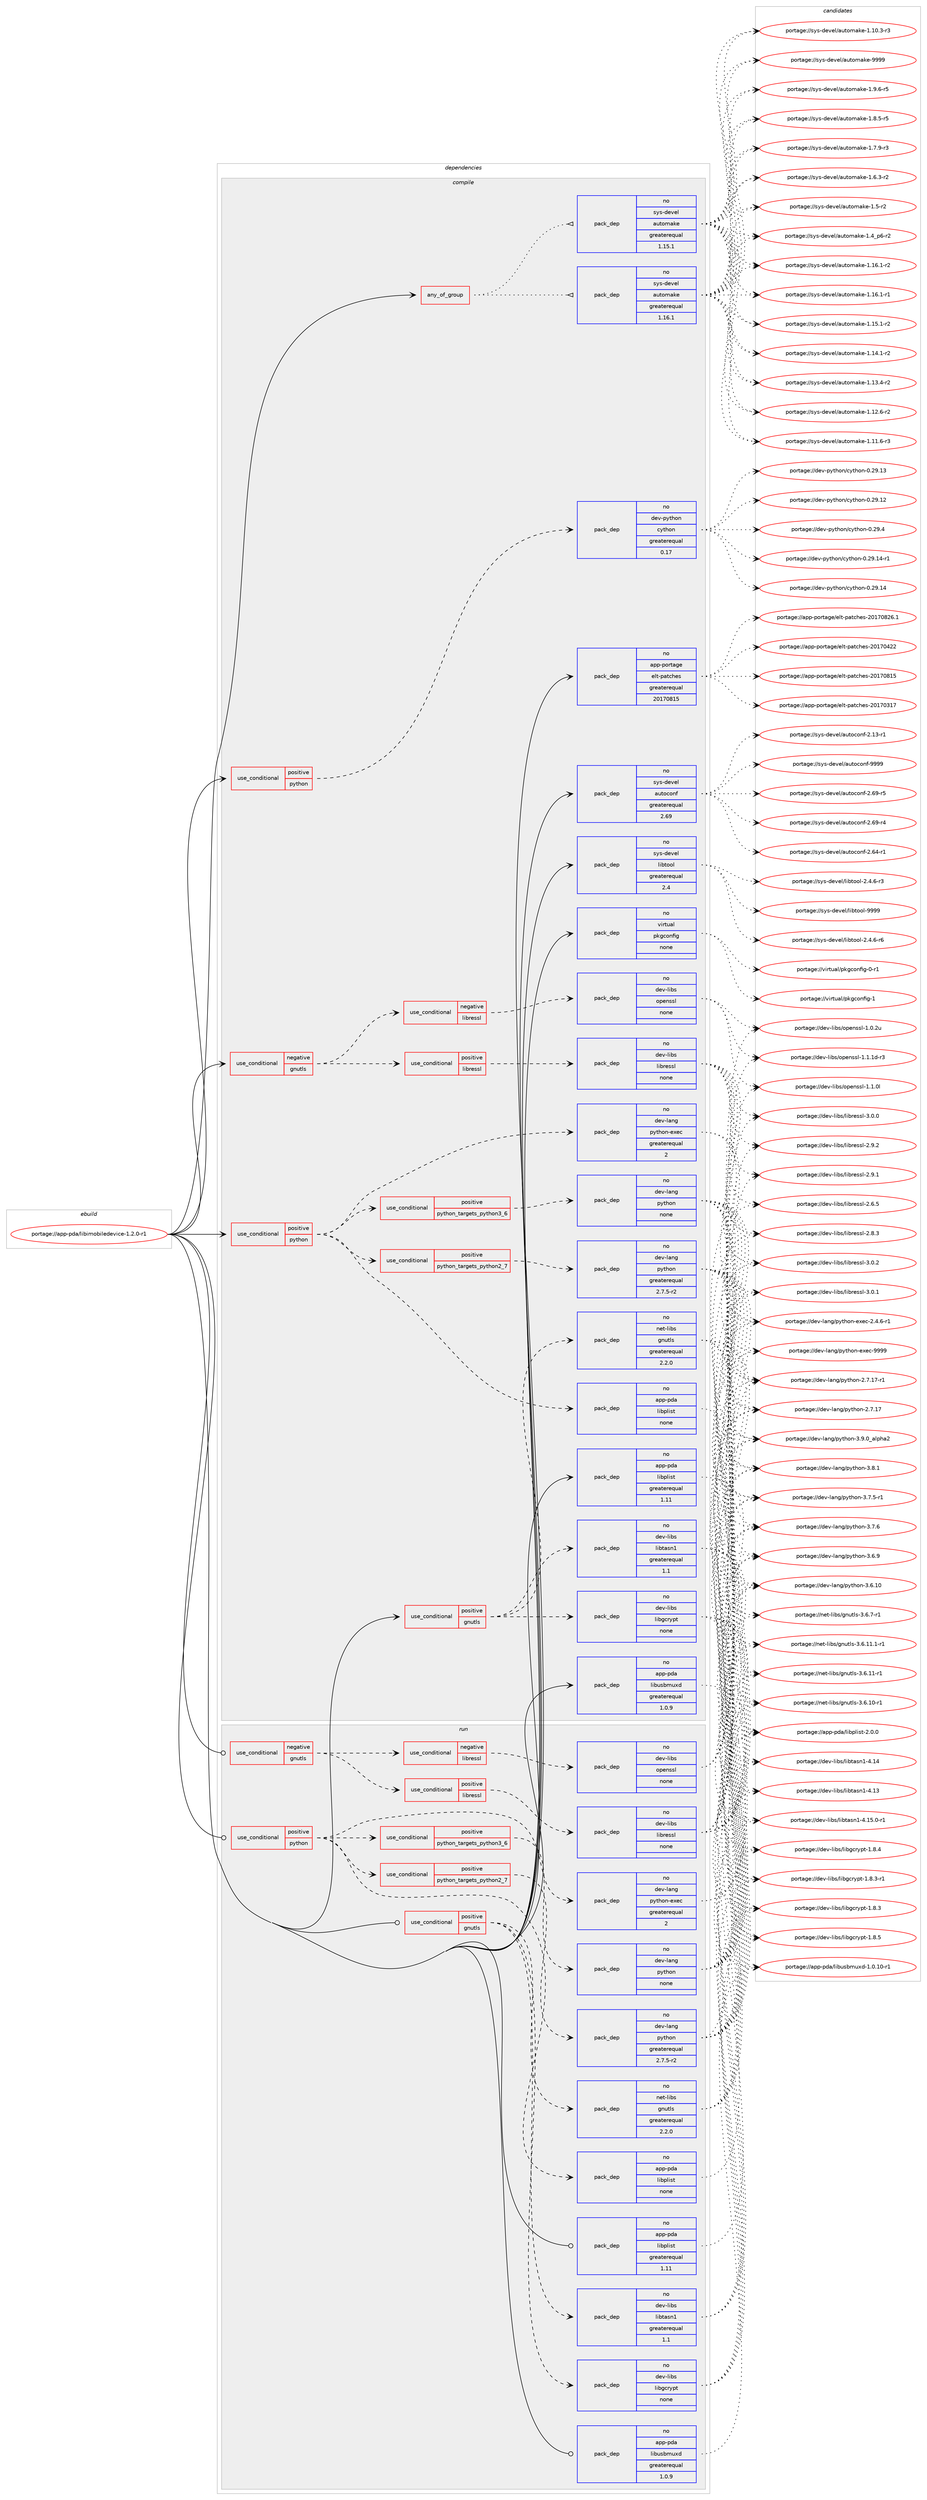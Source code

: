digraph prolog {

# *************
# Graph options
# *************

newrank=true;
concentrate=true;
compound=true;
graph [rankdir=LR,fontname=Helvetica,fontsize=10,ranksep=1.5];#, ranksep=2.5, nodesep=0.2];
edge  [arrowhead=vee];
node  [fontname=Helvetica,fontsize=10];

# **********
# The ebuild
# **********

subgraph cluster_leftcol {
color=gray;
label=<<i>ebuild</i>>;
id [label="portage://app-pda/libimobiledevice-1.2.0-r1", color=red, width=4, href="../app-pda/libimobiledevice-1.2.0-r1.svg"];
}

# ****************
# The dependencies
# ****************

subgraph cluster_midcol {
color=gray;
label=<<i>dependencies</i>>;
subgraph cluster_compile {
fillcolor="#eeeeee";
style=filled;
label=<<i>compile</i>>;
subgraph any7779 {
dependency602791 [label=<<TABLE BORDER="0" CELLBORDER="1" CELLSPACING="0" CELLPADDING="4"><TR><TD CELLPADDING="10">any_of_group</TD></TR></TABLE>>, shape=none, color=red];subgraph pack453291 {
dependency602792 [label=<<TABLE BORDER="0" CELLBORDER="1" CELLSPACING="0" CELLPADDING="4" WIDTH="220"><TR><TD ROWSPAN="6" CELLPADDING="30">pack_dep</TD></TR><TR><TD WIDTH="110">no</TD></TR><TR><TD>sys-devel</TD></TR><TR><TD>automake</TD></TR><TR><TD>greaterequal</TD></TR><TR><TD>1.16.1</TD></TR></TABLE>>, shape=none, color=blue];
}
dependency602791:e -> dependency602792:w [weight=20,style="dotted",arrowhead="oinv"];
subgraph pack453292 {
dependency602793 [label=<<TABLE BORDER="0" CELLBORDER="1" CELLSPACING="0" CELLPADDING="4" WIDTH="220"><TR><TD ROWSPAN="6" CELLPADDING="30">pack_dep</TD></TR><TR><TD WIDTH="110">no</TD></TR><TR><TD>sys-devel</TD></TR><TR><TD>automake</TD></TR><TR><TD>greaterequal</TD></TR><TR><TD>1.15.1</TD></TR></TABLE>>, shape=none, color=blue];
}
dependency602791:e -> dependency602793:w [weight=20,style="dotted",arrowhead="oinv"];
}
id:e -> dependency602791:w [weight=20,style="solid",arrowhead="vee"];
subgraph cond141445 {
dependency602794 [label=<<TABLE BORDER="0" CELLBORDER="1" CELLSPACING="0" CELLPADDING="4"><TR><TD ROWSPAN="3" CELLPADDING="10">use_conditional</TD></TR><TR><TD>negative</TD></TR><TR><TD>gnutls</TD></TR></TABLE>>, shape=none, color=red];
subgraph cond141446 {
dependency602795 [label=<<TABLE BORDER="0" CELLBORDER="1" CELLSPACING="0" CELLPADDING="4"><TR><TD ROWSPAN="3" CELLPADDING="10">use_conditional</TD></TR><TR><TD>negative</TD></TR><TR><TD>libressl</TD></TR></TABLE>>, shape=none, color=red];
subgraph pack453293 {
dependency602796 [label=<<TABLE BORDER="0" CELLBORDER="1" CELLSPACING="0" CELLPADDING="4" WIDTH="220"><TR><TD ROWSPAN="6" CELLPADDING="30">pack_dep</TD></TR><TR><TD WIDTH="110">no</TD></TR><TR><TD>dev-libs</TD></TR><TR><TD>openssl</TD></TR><TR><TD>none</TD></TR><TR><TD></TD></TR></TABLE>>, shape=none, color=blue];
}
dependency602795:e -> dependency602796:w [weight=20,style="dashed",arrowhead="vee"];
}
dependency602794:e -> dependency602795:w [weight=20,style="dashed",arrowhead="vee"];
subgraph cond141447 {
dependency602797 [label=<<TABLE BORDER="0" CELLBORDER="1" CELLSPACING="0" CELLPADDING="4"><TR><TD ROWSPAN="3" CELLPADDING="10">use_conditional</TD></TR><TR><TD>positive</TD></TR><TR><TD>libressl</TD></TR></TABLE>>, shape=none, color=red];
subgraph pack453294 {
dependency602798 [label=<<TABLE BORDER="0" CELLBORDER="1" CELLSPACING="0" CELLPADDING="4" WIDTH="220"><TR><TD ROWSPAN="6" CELLPADDING="30">pack_dep</TD></TR><TR><TD WIDTH="110">no</TD></TR><TR><TD>dev-libs</TD></TR><TR><TD>libressl</TD></TR><TR><TD>none</TD></TR><TR><TD></TD></TR></TABLE>>, shape=none, color=blue];
}
dependency602797:e -> dependency602798:w [weight=20,style="dashed",arrowhead="vee"];
}
dependency602794:e -> dependency602797:w [weight=20,style="dashed",arrowhead="vee"];
}
id:e -> dependency602794:w [weight=20,style="solid",arrowhead="vee"];
subgraph cond141448 {
dependency602799 [label=<<TABLE BORDER="0" CELLBORDER="1" CELLSPACING="0" CELLPADDING="4"><TR><TD ROWSPAN="3" CELLPADDING="10">use_conditional</TD></TR><TR><TD>positive</TD></TR><TR><TD>gnutls</TD></TR></TABLE>>, shape=none, color=red];
subgraph pack453295 {
dependency602800 [label=<<TABLE BORDER="0" CELLBORDER="1" CELLSPACING="0" CELLPADDING="4" WIDTH="220"><TR><TD ROWSPAN="6" CELLPADDING="30">pack_dep</TD></TR><TR><TD WIDTH="110">no</TD></TR><TR><TD>dev-libs</TD></TR><TR><TD>libgcrypt</TD></TR><TR><TD>none</TD></TR><TR><TD></TD></TR></TABLE>>, shape=none, color=blue];
}
dependency602799:e -> dependency602800:w [weight=20,style="dashed",arrowhead="vee"];
subgraph pack453296 {
dependency602801 [label=<<TABLE BORDER="0" CELLBORDER="1" CELLSPACING="0" CELLPADDING="4" WIDTH="220"><TR><TD ROWSPAN="6" CELLPADDING="30">pack_dep</TD></TR><TR><TD WIDTH="110">no</TD></TR><TR><TD>dev-libs</TD></TR><TR><TD>libtasn1</TD></TR><TR><TD>greaterequal</TD></TR><TR><TD>1.1</TD></TR></TABLE>>, shape=none, color=blue];
}
dependency602799:e -> dependency602801:w [weight=20,style="dashed",arrowhead="vee"];
subgraph pack453297 {
dependency602802 [label=<<TABLE BORDER="0" CELLBORDER="1" CELLSPACING="0" CELLPADDING="4" WIDTH="220"><TR><TD ROWSPAN="6" CELLPADDING="30">pack_dep</TD></TR><TR><TD WIDTH="110">no</TD></TR><TR><TD>net-libs</TD></TR><TR><TD>gnutls</TD></TR><TR><TD>greaterequal</TD></TR><TR><TD>2.2.0</TD></TR></TABLE>>, shape=none, color=blue];
}
dependency602799:e -> dependency602802:w [weight=20,style="dashed",arrowhead="vee"];
}
id:e -> dependency602799:w [weight=20,style="solid",arrowhead="vee"];
subgraph cond141449 {
dependency602803 [label=<<TABLE BORDER="0" CELLBORDER="1" CELLSPACING="0" CELLPADDING="4"><TR><TD ROWSPAN="3" CELLPADDING="10">use_conditional</TD></TR><TR><TD>positive</TD></TR><TR><TD>python</TD></TR></TABLE>>, shape=none, color=red];
subgraph cond141450 {
dependency602804 [label=<<TABLE BORDER="0" CELLBORDER="1" CELLSPACING="0" CELLPADDING="4"><TR><TD ROWSPAN="3" CELLPADDING="10">use_conditional</TD></TR><TR><TD>positive</TD></TR><TR><TD>python_targets_python2_7</TD></TR></TABLE>>, shape=none, color=red];
subgraph pack453298 {
dependency602805 [label=<<TABLE BORDER="0" CELLBORDER="1" CELLSPACING="0" CELLPADDING="4" WIDTH="220"><TR><TD ROWSPAN="6" CELLPADDING="30">pack_dep</TD></TR><TR><TD WIDTH="110">no</TD></TR><TR><TD>dev-lang</TD></TR><TR><TD>python</TD></TR><TR><TD>greaterequal</TD></TR><TR><TD>2.7.5-r2</TD></TR></TABLE>>, shape=none, color=blue];
}
dependency602804:e -> dependency602805:w [weight=20,style="dashed",arrowhead="vee"];
}
dependency602803:e -> dependency602804:w [weight=20,style="dashed",arrowhead="vee"];
subgraph cond141451 {
dependency602806 [label=<<TABLE BORDER="0" CELLBORDER="1" CELLSPACING="0" CELLPADDING="4"><TR><TD ROWSPAN="3" CELLPADDING="10">use_conditional</TD></TR><TR><TD>positive</TD></TR><TR><TD>python_targets_python3_6</TD></TR></TABLE>>, shape=none, color=red];
subgraph pack453299 {
dependency602807 [label=<<TABLE BORDER="0" CELLBORDER="1" CELLSPACING="0" CELLPADDING="4" WIDTH="220"><TR><TD ROWSPAN="6" CELLPADDING="30">pack_dep</TD></TR><TR><TD WIDTH="110">no</TD></TR><TR><TD>dev-lang</TD></TR><TR><TD>python</TD></TR><TR><TD>none</TD></TR><TR><TD></TD></TR></TABLE>>, shape=none, color=blue];
}
dependency602806:e -> dependency602807:w [weight=20,style="dashed",arrowhead="vee"];
}
dependency602803:e -> dependency602806:w [weight=20,style="dashed",arrowhead="vee"];
subgraph pack453300 {
dependency602808 [label=<<TABLE BORDER="0" CELLBORDER="1" CELLSPACING="0" CELLPADDING="4" WIDTH="220"><TR><TD ROWSPAN="6" CELLPADDING="30">pack_dep</TD></TR><TR><TD WIDTH="110">no</TD></TR><TR><TD>dev-lang</TD></TR><TR><TD>python-exec</TD></TR><TR><TD>greaterequal</TD></TR><TR><TD>2</TD></TR></TABLE>>, shape=none, color=blue];
}
dependency602803:e -> dependency602808:w [weight=20,style="dashed",arrowhead="vee"];
subgraph pack453301 {
dependency602809 [label=<<TABLE BORDER="0" CELLBORDER="1" CELLSPACING="0" CELLPADDING="4" WIDTH="220"><TR><TD ROWSPAN="6" CELLPADDING="30">pack_dep</TD></TR><TR><TD WIDTH="110">no</TD></TR><TR><TD>app-pda</TD></TR><TR><TD>libplist</TD></TR><TR><TD>none</TD></TR><TR><TD></TD></TR></TABLE>>, shape=none, color=blue];
}
dependency602803:e -> dependency602809:w [weight=20,style="dashed",arrowhead="vee"];
}
id:e -> dependency602803:w [weight=20,style="solid",arrowhead="vee"];
subgraph cond141452 {
dependency602810 [label=<<TABLE BORDER="0" CELLBORDER="1" CELLSPACING="0" CELLPADDING="4"><TR><TD ROWSPAN="3" CELLPADDING="10">use_conditional</TD></TR><TR><TD>positive</TD></TR><TR><TD>python</TD></TR></TABLE>>, shape=none, color=red];
subgraph pack453302 {
dependency602811 [label=<<TABLE BORDER="0" CELLBORDER="1" CELLSPACING="0" CELLPADDING="4" WIDTH="220"><TR><TD ROWSPAN="6" CELLPADDING="30">pack_dep</TD></TR><TR><TD WIDTH="110">no</TD></TR><TR><TD>dev-python</TD></TR><TR><TD>cython</TD></TR><TR><TD>greaterequal</TD></TR><TR><TD>0.17</TD></TR></TABLE>>, shape=none, color=blue];
}
dependency602810:e -> dependency602811:w [weight=20,style="dashed",arrowhead="vee"];
}
id:e -> dependency602810:w [weight=20,style="solid",arrowhead="vee"];
subgraph pack453303 {
dependency602812 [label=<<TABLE BORDER="0" CELLBORDER="1" CELLSPACING="0" CELLPADDING="4" WIDTH="220"><TR><TD ROWSPAN="6" CELLPADDING="30">pack_dep</TD></TR><TR><TD WIDTH="110">no</TD></TR><TR><TD>app-pda</TD></TR><TR><TD>libplist</TD></TR><TR><TD>greaterequal</TD></TR><TR><TD>1.11</TD></TR></TABLE>>, shape=none, color=blue];
}
id:e -> dependency602812:w [weight=20,style="solid",arrowhead="vee"];
subgraph pack453304 {
dependency602813 [label=<<TABLE BORDER="0" CELLBORDER="1" CELLSPACING="0" CELLPADDING="4" WIDTH="220"><TR><TD ROWSPAN="6" CELLPADDING="30">pack_dep</TD></TR><TR><TD WIDTH="110">no</TD></TR><TR><TD>app-pda</TD></TR><TR><TD>libusbmuxd</TD></TR><TR><TD>greaterequal</TD></TR><TR><TD>1.0.9</TD></TR></TABLE>>, shape=none, color=blue];
}
id:e -> dependency602813:w [weight=20,style="solid",arrowhead="vee"];
subgraph pack453305 {
dependency602814 [label=<<TABLE BORDER="0" CELLBORDER="1" CELLSPACING="0" CELLPADDING="4" WIDTH="220"><TR><TD ROWSPAN="6" CELLPADDING="30">pack_dep</TD></TR><TR><TD WIDTH="110">no</TD></TR><TR><TD>app-portage</TD></TR><TR><TD>elt-patches</TD></TR><TR><TD>greaterequal</TD></TR><TR><TD>20170815</TD></TR></TABLE>>, shape=none, color=blue];
}
id:e -> dependency602814:w [weight=20,style="solid",arrowhead="vee"];
subgraph pack453306 {
dependency602815 [label=<<TABLE BORDER="0" CELLBORDER="1" CELLSPACING="0" CELLPADDING="4" WIDTH="220"><TR><TD ROWSPAN="6" CELLPADDING="30">pack_dep</TD></TR><TR><TD WIDTH="110">no</TD></TR><TR><TD>sys-devel</TD></TR><TR><TD>autoconf</TD></TR><TR><TD>greaterequal</TD></TR><TR><TD>2.69</TD></TR></TABLE>>, shape=none, color=blue];
}
id:e -> dependency602815:w [weight=20,style="solid",arrowhead="vee"];
subgraph pack453307 {
dependency602816 [label=<<TABLE BORDER="0" CELLBORDER="1" CELLSPACING="0" CELLPADDING="4" WIDTH="220"><TR><TD ROWSPAN="6" CELLPADDING="30">pack_dep</TD></TR><TR><TD WIDTH="110">no</TD></TR><TR><TD>sys-devel</TD></TR><TR><TD>libtool</TD></TR><TR><TD>greaterequal</TD></TR><TR><TD>2.4</TD></TR></TABLE>>, shape=none, color=blue];
}
id:e -> dependency602816:w [weight=20,style="solid",arrowhead="vee"];
subgraph pack453308 {
dependency602817 [label=<<TABLE BORDER="0" CELLBORDER="1" CELLSPACING="0" CELLPADDING="4" WIDTH="220"><TR><TD ROWSPAN="6" CELLPADDING="30">pack_dep</TD></TR><TR><TD WIDTH="110">no</TD></TR><TR><TD>virtual</TD></TR><TR><TD>pkgconfig</TD></TR><TR><TD>none</TD></TR><TR><TD></TD></TR></TABLE>>, shape=none, color=blue];
}
id:e -> dependency602817:w [weight=20,style="solid",arrowhead="vee"];
}
subgraph cluster_compileandrun {
fillcolor="#eeeeee";
style=filled;
label=<<i>compile and run</i>>;
}
subgraph cluster_run {
fillcolor="#eeeeee";
style=filled;
label=<<i>run</i>>;
subgraph cond141453 {
dependency602818 [label=<<TABLE BORDER="0" CELLBORDER="1" CELLSPACING="0" CELLPADDING="4"><TR><TD ROWSPAN="3" CELLPADDING="10">use_conditional</TD></TR><TR><TD>negative</TD></TR><TR><TD>gnutls</TD></TR></TABLE>>, shape=none, color=red];
subgraph cond141454 {
dependency602819 [label=<<TABLE BORDER="0" CELLBORDER="1" CELLSPACING="0" CELLPADDING="4"><TR><TD ROWSPAN="3" CELLPADDING="10">use_conditional</TD></TR><TR><TD>negative</TD></TR><TR><TD>libressl</TD></TR></TABLE>>, shape=none, color=red];
subgraph pack453309 {
dependency602820 [label=<<TABLE BORDER="0" CELLBORDER="1" CELLSPACING="0" CELLPADDING="4" WIDTH="220"><TR><TD ROWSPAN="6" CELLPADDING="30">pack_dep</TD></TR><TR><TD WIDTH="110">no</TD></TR><TR><TD>dev-libs</TD></TR><TR><TD>openssl</TD></TR><TR><TD>none</TD></TR><TR><TD></TD></TR></TABLE>>, shape=none, color=blue];
}
dependency602819:e -> dependency602820:w [weight=20,style="dashed",arrowhead="vee"];
}
dependency602818:e -> dependency602819:w [weight=20,style="dashed",arrowhead="vee"];
subgraph cond141455 {
dependency602821 [label=<<TABLE BORDER="0" CELLBORDER="1" CELLSPACING="0" CELLPADDING="4"><TR><TD ROWSPAN="3" CELLPADDING="10">use_conditional</TD></TR><TR><TD>positive</TD></TR><TR><TD>libressl</TD></TR></TABLE>>, shape=none, color=red];
subgraph pack453310 {
dependency602822 [label=<<TABLE BORDER="0" CELLBORDER="1" CELLSPACING="0" CELLPADDING="4" WIDTH="220"><TR><TD ROWSPAN="6" CELLPADDING="30">pack_dep</TD></TR><TR><TD WIDTH="110">no</TD></TR><TR><TD>dev-libs</TD></TR><TR><TD>libressl</TD></TR><TR><TD>none</TD></TR><TR><TD></TD></TR></TABLE>>, shape=none, color=blue];
}
dependency602821:e -> dependency602822:w [weight=20,style="dashed",arrowhead="vee"];
}
dependency602818:e -> dependency602821:w [weight=20,style="dashed",arrowhead="vee"];
}
id:e -> dependency602818:w [weight=20,style="solid",arrowhead="odot"];
subgraph cond141456 {
dependency602823 [label=<<TABLE BORDER="0" CELLBORDER="1" CELLSPACING="0" CELLPADDING="4"><TR><TD ROWSPAN="3" CELLPADDING="10">use_conditional</TD></TR><TR><TD>positive</TD></TR><TR><TD>gnutls</TD></TR></TABLE>>, shape=none, color=red];
subgraph pack453311 {
dependency602824 [label=<<TABLE BORDER="0" CELLBORDER="1" CELLSPACING="0" CELLPADDING="4" WIDTH="220"><TR><TD ROWSPAN="6" CELLPADDING="30">pack_dep</TD></TR><TR><TD WIDTH="110">no</TD></TR><TR><TD>dev-libs</TD></TR><TR><TD>libgcrypt</TD></TR><TR><TD>none</TD></TR><TR><TD></TD></TR></TABLE>>, shape=none, color=blue];
}
dependency602823:e -> dependency602824:w [weight=20,style="dashed",arrowhead="vee"];
subgraph pack453312 {
dependency602825 [label=<<TABLE BORDER="0" CELLBORDER="1" CELLSPACING="0" CELLPADDING="4" WIDTH="220"><TR><TD ROWSPAN="6" CELLPADDING="30">pack_dep</TD></TR><TR><TD WIDTH="110">no</TD></TR><TR><TD>dev-libs</TD></TR><TR><TD>libtasn1</TD></TR><TR><TD>greaterequal</TD></TR><TR><TD>1.1</TD></TR></TABLE>>, shape=none, color=blue];
}
dependency602823:e -> dependency602825:w [weight=20,style="dashed",arrowhead="vee"];
subgraph pack453313 {
dependency602826 [label=<<TABLE BORDER="0" CELLBORDER="1" CELLSPACING="0" CELLPADDING="4" WIDTH="220"><TR><TD ROWSPAN="6" CELLPADDING="30">pack_dep</TD></TR><TR><TD WIDTH="110">no</TD></TR><TR><TD>net-libs</TD></TR><TR><TD>gnutls</TD></TR><TR><TD>greaterequal</TD></TR><TR><TD>2.2.0</TD></TR></TABLE>>, shape=none, color=blue];
}
dependency602823:e -> dependency602826:w [weight=20,style="dashed",arrowhead="vee"];
}
id:e -> dependency602823:w [weight=20,style="solid",arrowhead="odot"];
subgraph cond141457 {
dependency602827 [label=<<TABLE BORDER="0" CELLBORDER="1" CELLSPACING="0" CELLPADDING="4"><TR><TD ROWSPAN="3" CELLPADDING="10">use_conditional</TD></TR><TR><TD>positive</TD></TR><TR><TD>python</TD></TR></TABLE>>, shape=none, color=red];
subgraph cond141458 {
dependency602828 [label=<<TABLE BORDER="0" CELLBORDER="1" CELLSPACING="0" CELLPADDING="4"><TR><TD ROWSPAN="3" CELLPADDING="10">use_conditional</TD></TR><TR><TD>positive</TD></TR><TR><TD>python_targets_python2_7</TD></TR></TABLE>>, shape=none, color=red];
subgraph pack453314 {
dependency602829 [label=<<TABLE BORDER="0" CELLBORDER="1" CELLSPACING="0" CELLPADDING="4" WIDTH="220"><TR><TD ROWSPAN="6" CELLPADDING="30">pack_dep</TD></TR><TR><TD WIDTH="110">no</TD></TR><TR><TD>dev-lang</TD></TR><TR><TD>python</TD></TR><TR><TD>greaterequal</TD></TR><TR><TD>2.7.5-r2</TD></TR></TABLE>>, shape=none, color=blue];
}
dependency602828:e -> dependency602829:w [weight=20,style="dashed",arrowhead="vee"];
}
dependency602827:e -> dependency602828:w [weight=20,style="dashed",arrowhead="vee"];
subgraph cond141459 {
dependency602830 [label=<<TABLE BORDER="0" CELLBORDER="1" CELLSPACING="0" CELLPADDING="4"><TR><TD ROWSPAN="3" CELLPADDING="10">use_conditional</TD></TR><TR><TD>positive</TD></TR><TR><TD>python_targets_python3_6</TD></TR></TABLE>>, shape=none, color=red];
subgraph pack453315 {
dependency602831 [label=<<TABLE BORDER="0" CELLBORDER="1" CELLSPACING="0" CELLPADDING="4" WIDTH="220"><TR><TD ROWSPAN="6" CELLPADDING="30">pack_dep</TD></TR><TR><TD WIDTH="110">no</TD></TR><TR><TD>dev-lang</TD></TR><TR><TD>python</TD></TR><TR><TD>none</TD></TR><TR><TD></TD></TR></TABLE>>, shape=none, color=blue];
}
dependency602830:e -> dependency602831:w [weight=20,style="dashed",arrowhead="vee"];
}
dependency602827:e -> dependency602830:w [weight=20,style="dashed",arrowhead="vee"];
subgraph pack453316 {
dependency602832 [label=<<TABLE BORDER="0" CELLBORDER="1" CELLSPACING="0" CELLPADDING="4" WIDTH="220"><TR><TD ROWSPAN="6" CELLPADDING="30">pack_dep</TD></TR><TR><TD WIDTH="110">no</TD></TR><TR><TD>dev-lang</TD></TR><TR><TD>python-exec</TD></TR><TR><TD>greaterequal</TD></TR><TR><TD>2</TD></TR></TABLE>>, shape=none, color=blue];
}
dependency602827:e -> dependency602832:w [weight=20,style="dashed",arrowhead="vee"];
subgraph pack453317 {
dependency602833 [label=<<TABLE BORDER="0" CELLBORDER="1" CELLSPACING="0" CELLPADDING="4" WIDTH="220"><TR><TD ROWSPAN="6" CELLPADDING="30">pack_dep</TD></TR><TR><TD WIDTH="110">no</TD></TR><TR><TD>app-pda</TD></TR><TR><TD>libplist</TD></TR><TR><TD>none</TD></TR><TR><TD></TD></TR></TABLE>>, shape=none, color=blue];
}
dependency602827:e -> dependency602833:w [weight=20,style="dashed",arrowhead="vee"];
}
id:e -> dependency602827:w [weight=20,style="solid",arrowhead="odot"];
subgraph pack453318 {
dependency602834 [label=<<TABLE BORDER="0" CELLBORDER="1" CELLSPACING="0" CELLPADDING="4" WIDTH="220"><TR><TD ROWSPAN="6" CELLPADDING="30">pack_dep</TD></TR><TR><TD WIDTH="110">no</TD></TR><TR><TD>app-pda</TD></TR><TR><TD>libplist</TD></TR><TR><TD>greaterequal</TD></TR><TR><TD>1.11</TD></TR></TABLE>>, shape=none, color=blue];
}
id:e -> dependency602834:w [weight=20,style="solid",arrowhead="odot"];
subgraph pack453319 {
dependency602835 [label=<<TABLE BORDER="0" CELLBORDER="1" CELLSPACING="0" CELLPADDING="4" WIDTH="220"><TR><TD ROWSPAN="6" CELLPADDING="30">pack_dep</TD></TR><TR><TD WIDTH="110">no</TD></TR><TR><TD>app-pda</TD></TR><TR><TD>libusbmuxd</TD></TR><TR><TD>greaterequal</TD></TR><TR><TD>1.0.9</TD></TR></TABLE>>, shape=none, color=blue];
}
id:e -> dependency602835:w [weight=20,style="solid",arrowhead="odot"];
}
}

# **************
# The candidates
# **************

subgraph cluster_choices {
rank=same;
color=gray;
label=<<i>candidates</i>>;

subgraph choice453291 {
color=black;
nodesep=1;
choice115121115451001011181011084797117116111109971071014557575757 [label="portage://sys-devel/automake-9999", color=red, width=4,href="../sys-devel/automake-9999.svg"];
choice115121115451001011181011084797117116111109971071014549465746544511453 [label="portage://sys-devel/automake-1.9.6-r5", color=red, width=4,href="../sys-devel/automake-1.9.6-r5.svg"];
choice115121115451001011181011084797117116111109971071014549465646534511453 [label="portage://sys-devel/automake-1.8.5-r5", color=red, width=4,href="../sys-devel/automake-1.8.5-r5.svg"];
choice115121115451001011181011084797117116111109971071014549465546574511451 [label="portage://sys-devel/automake-1.7.9-r3", color=red, width=4,href="../sys-devel/automake-1.7.9-r3.svg"];
choice115121115451001011181011084797117116111109971071014549465446514511450 [label="portage://sys-devel/automake-1.6.3-r2", color=red, width=4,href="../sys-devel/automake-1.6.3-r2.svg"];
choice11512111545100101118101108479711711611110997107101454946534511450 [label="portage://sys-devel/automake-1.5-r2", color=red, width=4,href="../sys-devel/automake-1.5-r2.svg"];
choice115121115451001011181011084797117116111109971071014549465295112544511450 [label="portage://sys-devel/automake-1.4_p6-r2", color=red, width=4,href="../sys-devel/automake-1.4_p6-r2.svg"];
choice11512111545100101118101108479711711611110997107101454946495446494511450 [label="portage://sys-devel/automake-1.16.1-r2", color=red, width=4,href="../sys-devel/automake-1.16.1-r2.svg"];
choice11512111545100101118101108479711711611110997107101454946495446494511449 [label="portage://sys-devel/automake-1.16.1-r1", color=red, width=4,href="../sys-devel/automake-1.16.1-r1.svg"];
choice11512111545100101118101108479711711611110997107101454946495346494511450 [label="portage://sys-devel/automake-1.15.1-r2", color=red, width=4,href="../sys-devel/automake-1.15.1-r2.svg"];
choice11512111545100101118101108479711711611110997107101454946495246494511450 [label="portage://sys-devel/automake-1.14.1-r2", color=red, width=4,href="../sys-devel/automake-1.14.1-r2.svg"];
choice11512111545100101118101108479711711611110997107101454946495146524511450 [label="portage://sys-devel/automake-1.13.4-r2", color=red, width=4,href="../sys-devel/automake-1.13.4-r2.svg"];
choice11512111545100101118101108479711711611110997107101454946495046544511450 [label="portage://sys-devel/automake-1.12.6-r2", color=red, width=4,href="../sys-devel/automake-1.12.6-r2.svg"];
choice11512111545100101118101108479711711611110997107101454946494946544511451 [label="portage://sys-devel/automake-1.11.6-r3", color=red, width=4,href="../sys-devel/automake-1.11.6-r3.svg"];
choice11512111545100101118101108479711711611110997107101454946494846514511451 [label="portage://sys-devel/automake-1.10.3-r3", color=red, width=4,href="../sys-devel/automake-1.10.3-r3.svg"];
dependency602792:e -> choice115121115451001011181011084797117116111109971071014557575757:w [style=dotted,weight="100"];
dependency602792:e -> choice115121115451001011181011084797117116111109971071014549465746544511453:w [style=dotted,weight="100"];
dependency602792:e -> choice115121115451001011181011084797117116111109971071014549465646534511453:w [style=dotted,weight="100"];
dependency602792:e -> choice115121115451001011181011084797117116111109971071014549465546574511451:w [style=dotted,weight="100"];
dependency602792:e -> choice115121115451001011181011084797117116111109971071014549465446514511450:w [style=dotted,weight="100"];
dependency602792:e -> choice11512111545100101118101108479711711611110997107101454946534511450:w [style=dotted,weight="100"];
dependency602792:e -> choice115121115451001011181011084797117116111109971071014549465295112544511450:w [style=dotted,weight="100"];
dependency602792:e -> choice11512111545100101118101108479711711611110997107101454946495446494511450:w [style=dotted,weight="100"];
dependency602792:e -> choice11512111545100101118101108479711711611110997107101454946495446494511449:w [style=dotted,weight="100"];
dependency602792:e -> choice11512111545100101118101108479711711611110997107101454946495346494511450:w [style=dotted,weight="100"];
dependency602792:e -> choice11512111545100101118101108479711711611110997107101454946495246494511450:w [style=dotted,weight="100"];
dependency602792:e -> choice11512111545100101118101108479711711611110997107101454946495146524511450:w [style=dotted,weight="100"];
dependency602792:e -> choice11512111545100101118101108479711711611110997107101454946495046544511450:w [style=dotted,weight="100"];
dependency602792:e -> choice11512111545100101118101108479711711611110997107101454946494946544511451:w [style=dotted,weight="100"];
dependency602792:e -> choice11512111545100101118101108479711711611110997107101454946494846514511451:w [style=dotted,weight="100"];
}
subgraph choice453292 {
color=black;
nodesep=1;
choice115121115451001011181011084797117116111109971071014557575757 [label="portage://sys-devel/automake-9999", color=red, width=4,href="../sys-devel/automake-9999.svg"];
choice115121115451001011181011084797117116111109971071014549465746544511453 [label="portage://sys-devel/automake-1.9.6-r5", color=red, width=4,href="../sys-devel/automake-1.9.6-r5.svg"];
choice115121115451001011181011084797117116111109971071014549465646534511453 [label="portage://sys-devel/automake-1.8.5-r5", color=red, width=4,href="../sys-devel/automake-1.8.5-r5.svg"];
choice115121115451001011181011084797117116111109971071014549465546574511451 [label="portage://sys-devel/automake-1.7.9-r3", color=red, width=4,href="../sys-devel/automake-1.7.9-r3.svg"];
choice115121115451001011181011084797117116111109971071014549465446514511450 [label="portage://sys-devel/automake-1.6.3-r2", color=red, width=4,href="../sys-devel/automake-1.6.3-r2.svg"];
choice11512111545100101118101108479711711611110997107101454946534511450 [label="portage://sys-devel/automake-1.5-r2", color=red, width=4,href="../sys-devel/automake-1.5-r2.svg"];
choice115121115451001011181011084797117116111109971071014549465295112544511450 [label="portage://sys-devel/automake-1.4_p6-r2", color=red, width=4,href="../sys-devel/automake-1.4_p6-r2.svg"];
choice11512111545100101118101108479711711611110997107101454946495446494511450 [label="portage://sys-devel/automake-1.16.1-r2", color=red, width=4,href="../sys-devel/automake-1.16.1-r2.svg"];
choice11512111545100101118101108479711711611110997107101454946495446494511449 [label="portage://sys-devel/automake-1.16.1-r1", color=red, width=4,href="../sys-devel/automake-1.16.1-r1.svg"];
choice11512111545100101118101108479711711611110997107101454946495346494511450 [label="portage://sys-devel/automake-1.15.1-r2", color=red, width=4,href="../sys-devel/automake-1.15.1-r2.svg"];
choice11512111545100101118101108479711711611110997107101454946495246494511450 [label="portage://sys-devel/automake-1.14.1-r2", color=red, width=4,href="../sys-devel/automake-1.14.1-r2.svg"];
choice11512111545100101118101108479711711611110997107101454946495146524511450 [label="portage://sys-devel/automake-1.13.4-r2", color=red, width=4,href="../sys-devel/automake-1.13.4-r2.svg"];
choice11512111545100101118101108479711711611110997107101454946495046544511450 [label="portage://sys-devel/automake-1.12.6-r2", color=red, width=4,href="../sys-devel/automake-1.12.6-r2.svg"];
choice11512111545100101118101108479711711611110997107101454946494946544511451 [label="portage://sys-devel/automake-1.11.6-r3", color=red, width=4,href="../sys-devel/automake-1.11.6-r3.svg"];
choice11512111545100101118101108479711711611110997107101454946494846514511451 [label="portage://sys-devel/automake-1.10.3-r3", color=red, width=4,href="../sys-devel/automake-1.10.3-r3.svg"];
dependency602793:e -> choice115121115451001011181011084797117116111109971071014557575757:w [style=dotted,weight="100"];
dependency602793:e -> choice115121115451001011181011084797117116111109971071014549465746544511453:w [style=dotted,weight="100"];
dependency602793:e -> choice115121115451001011181011084797117116111109971071014549465646534511453:w [style=dotted,weight="100"];
dependency602793:e -> choice115121115451001011181011084797117116111109971071014549465546574511451:w [style=dotted,weight="100"];
dependency602793:e -> choice115121115451001011181011084797117116111109971071014549465446514511450:w [style=dotted,weight="100"];
dependency602793:e -> choice11512111545100101118101108479711711611110997107101454946534511450:w [style=dotted,weight="100"];
dependency602793:e -> choice115121115451001011181011084797117116111109971071014549465295112544511450:w [style=dotted,weight="100"];
dependency602793:e -> choice11512111545100101118101108479711711611110997107101454946495446494511450:w [style=dotted,weight="100"];
dependency602793:e -> choice11512111545100101118101108479711711611110997107101454946495446494511449:w [style=dotted,weight="100"];
dependency602793:e -> choice11512111545100101118101108479711711611110997107101454946495346494511450:w [style=dotted,weight="100"];
dependency602793:e -> choice11512111545100101118101108479711711611110997107101454946495246494511450:w [style=dotted,weight="100"];
dependency602793:e -> choice11512111545100101118101108479711711611110997107101454946495146524511450:w [style=dotted,weight="100"];
dependency602793:e -> choice11512111545100101118101108479711711611110997107101454946495046544511450:w [style=dotted,weight="100"];
dependency602793:e -> choice11512111545100101118101108479711711611110997107101454946494946544511451:w [style=dotted,weight="100"];
dependency602793:e -> choice11512111545100101118101108479711711611110997107101454946494846514511451:w [style=dotted,weight="100"];
}
subgraph choice453293 {
color=black;
nodesep=1;
choice1001011184510810598115471111121011101151151084549464946491004511451 [label="portage://dev-libs/openssl-1.1.1d-r3", color=red, width=4,href="../dev-libs/openssl-1.1.1d-r3.svg"];
choice100101118451081059811547111112101110115115108454946494648108 [label="portage://dev-libs/openssl-1.1.0l", color=red, width=4,href="../dev-libs/openssl-1.1.0l.svg"];
choice100101118451081059811547111112101110115115108454946484650117 [label="portage://dev-libs/openssl-1.0.2u", color=red, width=4,href="../dev-libs/openssl-1.0.2u.svg"];
dependency602796:e -> choice1001011184510810598115471111121011101151151084549464946491004511451:w [style=dotted,weight="100"];
dependency602796:e -> choice100101118451081059811547111112101110115115108454946494648108:w [style=dotted,weight="100"];
dependency602796:e -> choice100101118451081059811547111112101110115115108454946484650117:w [style=dotted,weight="100"];
}
subgraph choice453294 {
color=black;
nodesep=1;
choice10010111845108105981154710810598114101115115108455146484650 [label="portage://dev-libs/libressl-3.0.2", color=red, width=4,href="../dev-libs/libressl-3.0.2.svg"];
choice10010111845108105981154710810598114101115115108455146484649 [label="portage://dev-libs/libressl-3.0.1", color=red, width=4,href="../dev-libs/libressl-3.0.1.svg"];
choice10010111845108105981154710810598114101115115108455146484648 [label="portage://dev-libs/libressl-3.0.0", color=red, width=4,href="../dev-libs/libressl-3.0.0.svg"];
choice10010111845108105981154710810598114101115115108455046574650 [label="portage://dev-libs/libressl-2.9.2", color=red, width=4,href="../dev-libs/libressl-2.9.2.svg"];
choice10010111845108105981154710810598114101115115108455046574649 [label="portage://dev-libs/libressl-2.9.1", color=red, width=4,href="../dev-libs/libressl-2.9.1.svg"];
choice10010111845108105981154710810598114101115115108455046564651 [label="portage://dev-libs/libressl-2.8.3", color=red, width=4,href="../dev-libs/libressl-2.8.3.svg"];
choice10010111845108105981154710810598114101115115108455046544653 [label="portage://dev-libs/libressl-2.6.5", color=red, width=4,href="../dev-libs/libressl-2.6.5.svg"];
dependency602798:e -> choice10010111845108105981154710810598114101115115108455146484650:w [style=dotted,weight="100"];
dependency602798:e -> choice10010111845108105981154710810598114101115115108455146484649:w [style=dotted,weight="100"];
dependency602798:e -> choice10010111845108105981154710810598114101115115108455146484648:w [style=dotted,weight="100"];
dependency602798:e -> choice10010111845108105981154710810598114101115115108455046574650:w [style=dotted,weight="100"];
dependency602798:e -> choice10010111845108105981154710810598114101115115108455046574649:w [style=dotted,weight="100"];
dependency602798:e -> choice10010111845108105981154710810598114101115115108455046564651:w [style=dotted,weight="100"];
dependency602798:e -> choice10010111845108105981154710810598114101115115108455046544653:w [style=dotted,weight="100"];
}
subgraph choice453295 {
color=black;
nodesep=1;
choice1001011184510810598115471081059810399114121112116454946564653 [label="portage://dev-libs/libgcrypt-1.8.5", color=red, width=4,href="../dev-libs/libgcrypt-1.8.5.svg"];
choice1001011184510810598115471081059810399114121112116454946564652 [label="portage://dev-libs/libgcrypt-1.8.4", color=red, width=4,href="../dev-libs/libgcrypt-1.8.4.svg"];
choice10010111845108105981154710810598103991141211121164549465646514511449 [label="portage://dev-libs/libgcrypt-1.8.3-r1", color=red, width=4,href="../dev-libs/libgcrypt-1.8.3-r1.svg"];
choice1001011184510810598115471081059810399114121112116454946564651 [label="portage://dev-libs/libgcrypt-1.8.3", color=red, width=4,href="../dev-libs/libgcrypt-1.8.3.svg"];
dependency602800:e -> choice1001011184510810598115471081059810399114121112116454946564653:w [style=dotted,weight="100"];
dependency602800:e -> choice1001011184510810598115471081059810399114121112116454946564652:w [style=dotted,weight="100"];
dependency602800:e -> choice10010111845108105981154710810598103991141211121164549465646514511449:w [style=dotted,weight="100"];
dependency602800:e -> choice1001011184510810598115471081059810399114121112116454946564651:w [style=dotted,weight="100"];
}
subgraph choice453296 {
color=black;
nodesep=1;
choice100101118451081059811547108105981169711511049455246495346484511449 [label="portage://dev-libs/libtasn1-4.15.0-r1", color=red, width=4,href="../dev-libs/libtasn1-4.15.0-r1.svg"];
choice1001011184510810598115471081059811697115110494552464952 [label="portage://dev-libs/libtasn1-4.14", color=red, width=4,href="../dev-libs/libtasn1-4.14.svg"];
choice1001011184510810598115471081059811697115110494552464951 [label="portage://dev-libs/libtasn1-4.13", color=red, width=4,href="../dev-libs/libtasn1-4.13.svg"];
dependency602801:e -> choice100101118451081059811547108105981169711511049455246495346484511449:w [style=dotted,weight="100"];
dependency602801:e -> choice1001011184510810598115471081059811697115110494552464952:w [style=dotted,weight="100"];
dependency602801:e -> choice1001011184510810598115471081059811697115110494552464951:w [style=dotted,weight="100"];
}
subgraph choice453297 {
color=black;
nodesep=1;
choice1101011164510810598115471031101171161081154551465446554511449 [label="portage://net-libs/gnutls-3.6.7-r1", color=red, width=4,href="../net-libs/gnutls-3.6.7-r1.svg"];
choice1101011164510810598115471031101171161081154551465446494946494511449 [label="portage://net-libs/gnutls-3.6.11.1-r1", color=red, width=4,href="../net-libs/gnutls-3.6.11.1-r1.svg"];
choice110101116451081059811547103110117116108115455146544649494511449 [label="portage://net-libs/gnutls-3.6.11-r1", color=red, width=4,href="../net-libs/gnutls-3.6.11-r1.svg"];
choice110101116451081059811547103110117116108115455146544649484511449 [label="portage://net-libs/gnutls-3.6.10-r1", color=red, width=4,href="../net-libs/gnutls-3.6.10-r1.svg"];
dependency602802:e -> choice1101011164510810598115471031101171161081154551465446554511449:w [style=dotted,weight="100"];
dependency602802:e -> choice1101011164510810598115471031101171161081154551465446494946494511449:w [style=dotted,weight="100"];
dependency602802:e -> choice110101116451081059811547103110117116108115455146544649494511449:w [style=dotted,weight="100"];
dependency602802:e -> choice110101116451081059811547103110117116108115455146544649484511449:w [style=dotted,weight="100"];
}
subgraph choice453298 {
color=black;
nodesep=1;
choice10010111845108971101034711212111610411111045514657464895971081121049750 [label="portage://dev-lang/python-3.9.0_alpha2", color=red, width=4,href="../dev-lang/python-3.9.0_alpha2.svg"];
choice100101118451089711010347112121116104111110455146564649 [label="portage://dev-lang/python-3.8.1", color=red, width=4,href="../dev-lang/python-3.8.1.svg"];
choice100101118451089711010347112121116104111110455146554654 [label="portage://dev-lang/python-3.7.6", color=red, width=4,href="../dev-lang/python-3.7.6.svg"];
choice1001011184510897110103471121211161041111104551465546534511449 [label="portage://dev-lang/python-3.7.5-r1", color=red, width=4,href="../dev-lang/python-3.7.5-r1.svg"];
choice100101118451089711010347112121116104111110455146544657 [label="portage://dev-lang/python-3.6.9", color=red, width=4,href="../dev-lang/python-3.6.9.svg"];
choice10010111845108971101034711212111610411111045514654464948 [label="portage://dev-lang/python-3.6.10", color=red, width=4,href="../dev-lang/python-3.6.10.svg"];
choice100101118451089711010347112121116104111110455046554649554511449 [label="portage://dev-lang/python-2.7.17-r1", color=red, width=4,href="../dev-lang/python-2.7.17-r1.svg"];
choice10010111845108971101034711212111610411111045504655464955 [label="portage://dev-lang/python-2.7.17", color=red, width=4,href="../dev-lang/python-2.7.17.svg"];
dependency602805:e -> choice10010111845108971101034711212111610411111045514657464895971081121049750:w [style=dotted,weight="100"];
dependency602805:e -> choice100101118451089711010347112121116104111110455146564649:w [style=dotted,weight="100"];
dependency602805:e -> choice100101118451089711010347112121116104111110455146554654:w [style=dotted,weight="100"];
dependency602805:e -> choice1001011184510897110103471121211161041111104551465546534511449:w [style=dotted,weight="100"];
dependency602805:e -> choice100101118451089711010347112121116104111110455146544657:w [style=dotted,weight="100"];
dependency602805:e -> choice10010111845108971101034711212111610411111045514654464948:w [style=dotted,weight="100"];
dependency602805:e -> choice100101118451089711010347112121116104111110455046554649554511449:w [style=dotted,weight="100"];
dependency602805:e -> choice10010111845108971101034711212111610411111045504655464955:w [style=dotted,weight="100"];
}
subgraph choice453299 {
color=black;
nodesep=1;
choice10010111845108971101034711212111610411111045514657464895971081121049750 [label="portage://dev-lang/python-3.9.0_alpha2", color=red, width=4,href="../dev-lang/python-3.9.0_alpha2.svg"];
choice100101118451089711010347112121116104111110455146564649 [label="portage://dev-lang/python-3.8.1", color=red, width=4,href="../dev-lang/python-3.8.1.svg"];
choice100101118451089711010347112121116104111110455146554654 [label="portage://dev-lang/python-3.7.6", color=red, width=4,href="../dev-lang/python-3.7.6.svg"];
choice1001011184510897110103471121211161041111104551465546534511449 [label="portage://dev-lang/python-3.7.5-r1", color=red, width=4,href="../dev-lang/python-3.7.5-r1.svg"];
choice100101118451089711010347112121116104111110455146544657 [label="portage://dev-lang/python-3.6.9", color=red, width=4,href="../dev-lang/python-3.6.9.svg"];
choice10010111845108971101034711212111610411111045514654464948 [label="portage://dev-lang/python-3.6.10", color=red, width=4,href="../dev-lang/python-3.6.10.svg"];
choice100101118451089711010347112121116104111110455046554649554511449 [label="portage://dev-lang/python-2.7.17-r1", color=red, width=4,href="../dev-lang/python-2.7.17-r1.svg"];
choice10010111845108971101034711212111610411111045504655464955 [label="portage://dev-lang/python-2.7.17", color=red, width=4,href="../dev-lang/python-2.7.17.svg"];
dependency602807:e -> choice10010111845108971101034711212111610411111045514657464895971081121049750:w [style=dotted,weight="100"];
dependency602807:e -> choice100101118451089711010347112121116104111110455146564649:w [style=dotted,weight="100"];
dependency602807:e -> choice100101118451089711010347112121116104111110455146554654:w [style=dotted,weight="100"];
dependency602807:e -> choice1001011184510897110103471121211161041111104551465546534511449:w [style=dotted,weight="100"];
dependency602807:e -> choice100101118451089711010347112121116104111110455146544657:w [style=dotted,weight="100"];
dependency602807:e -> choice10010111845108971101034711212111610411111045514654464948:w [style=dotted,weight="100"];
dependency602807:e -> choice100101118451089711010347112121116104111110455046554649554511449:w [style=dotted,weight="100"];
dependency602807:e -> choice10010111845108971101034711212111610411111045504655464955:w [style=dotted,weight="100"];
}
subgraph choice453300 {
color=black;
nodesep=1;
choice10010111845108971101034711212111610411111045101120101994557575757 [label="portage://dev-lang/python-exec-9999", color=red, width=4,href="../dev-lang/python-exec-9999.svg"];
choice10010111845108971101034711212111610411111045101120101994550465246544511449 [label="portage://dev-lang/python-exec-2.4.6-r1", color=red, width=4,href="../dev-lang/python-exec-2.4.6-r1.svg"];
dependency602808:e -> choice10010111845108971101034711212111610411111045101120101994557575757:w [style=dotted,weight="100"];
dependency602808:e -> choice10010111845108971101034711212111610411111045101120101994550465246544511449:w [style=dotted,weight="100"];
}
subgraph choice453301 {
color=black;
nodesep=1;
choice9711211245112100974710810598112108105115116455046484648 [label="portage://app-pda/libplist-2.0.0", color=red, width=4,href="../app-pda/libplist-2.0.0.svg"];
dependency602809:e -> choice9711211245112100974710810598112108105115116455046484648:w [style=dotted,weight="100"];
}
subgraph choice453302 {
color=black;
nodesep=1;
choice10010111845112121116104111110479912111610411111045484650574652 [label="portage://dev-python/cython-0.29.4", color=red, width=4,href="../dev-python/cython-0.29.4.svg"];
choice10010111845112121116104111110479912111610411111045484650574649524511449 [label="portage://dev-python/cython-0.29.14-r1", color=red, width=4,href="../dev-python/cython-0.29.14-r1.svg"];
choice1001011184511212111610411111047991211161041111104548465057464952 [label="portage://dev-python/cython-0.29.14", color=red, width=4,href="../dev-python/cython-0.29.14.svg"];
choice1001011184511212111610411111047991211161041111104548465057464951 [label="portage://dev-python/cython-0.29.13", color=red, width=4,href="../dev-python/cython-0.29.13.svg"];
choice1001011184511212111610411111047991211161041111104548465057464950 [label="portage://dev-python/cython-0.29.12", color=red, width=4,href="../dev-python/cython-0.29.12.svg"];
dependency602811:e -> choice10010111845112121116104111110479912111610411111045484650574652:w [style=dotted,weight="100"];
dependency602811:e -> choice10010111845112121116104111110479912111610411111045484650574649524511449:w [style=dotted,weight="100"];
dependency602811:e -> choice1001011184511212111610411111047991211161041111104548465057464952:w [style=dotted,weight="100"];
dependency602811:e -> choice1001011184511212111610411111047991211161041111104548465057464951:w [style=dotted,weight="100"];
dependency602811:e -> choice1001011184511212111610411111047991211161041111104548465057464950:w [style=dotted,weight="100"];
}
subgraph choice453303 {
color=black;
nodesep=1;
choice9711211245112100974710810598112108105115116455046484648 [label="portage://app-pda/libplist-2.0.0", color=red, width=4,href="../app-pda/libplist-2.0.0.svg"];
dependency602812:e -> choice9711211245112100974710810598112108105115116455046484648:w [style=dotted,weight="100"];
}
subgraph choice453304 {
color=black;
nodesep=1;
choice971121124511210097471081059811711598109117120100454946484649484511449 [label="portage://app-pda/libusbmuxd-1.0.10-r1", color=red, width=4,href="../app-pda/libusbmuxd-1.0.10-r1.svg"];
dependency602813:e -> choice971121124511210097471081059811711598109117120100454946484649484511449:w [style=dotted,weight="100"];
}
subgraph choice453305 {
color=black;
nodesep=1;
choice971121124511211111411697103101471011081164511297116991041011154550484955485650544649 [label="portage://app-portage/elt-patches-20170826.1", color=red, width=4,href="../app-portage/elt-patches-20170826.1.svg"];
choice97112112451121111141169710310147101108116451129711699104101115455048495548564953 [label="portage://app-portage/elt-patches-20170815", color=red, width=4,href="../app-portage/elt-patches-20170815.svg"];
choice97112112451121111141169710310147101108116451129711699104101115455048495548525050 [label="portage://app-portage/elt-patches-20170422", color=red, width=4,href="../app-portage/elt-patches-20170422.svg"];
choice97112112451121111141169710310147101108116451129711699104101115455048495548514955 [label="portage://app-portage/elt-patches-20170317", color=red, width=4,href="../app-portage/elt-patches-20170317.svg"];
dependency602814:e -> choice971121124511211111411697103101471011081164511297116991041011154550484955485650544649:w [style=dotted,weight="100"];
dependency602814:e -> choice97112112451121111141169710310147101108116451129711699104101115455048495548564953:w [style=dotted,weight="100"];
dependency602814:e -> choice97112112451121111141169710310147101108116451129711699104101115455048495548525050:w [style=dotted,weight="100"];
dependency602814:e -> choice97112112451121111141169710310147101108116451129711699104101115455048495548514955:w [style=dotted,weight="100"];
}
subgraph choice453306 {
color=black;
nodesep=1;
choice115121115451001011181011084797117116111991111101024557575757 [label="portage://sys-devel/autoconf-9999", color=red, width=4,href="../sys-devel/autoconf-9999.svg"];
choice1151211154510010111810110847971171161119911111010245504654574511453 [label="portage://sys-devel/autoconf-2.69-r5", color=red, width=4,href="../sys-devel/autoconf-2.69-r5.svg"];
choice1151211154510010111810110847971171161119911111010245504654574511452 [label="portage://sys-devel/autoconf-2.69-r4", color=red, width=4,href="../sys-devel/autoconf-2.69-r4.svg"];
choice1151211154510010111810110847971171161119911111010245504654524511449 [label="portage://sys-devel/autoconf-2.64-r1", color=red, width=4,href="../sys-devel/autoconf-2.64-r1.svg"];
choice1151211154510010111810110847971171161119911111010245504649514511449 [label="portage://sys-devel/autoconf-2.13-r1", color=red, width=4,href="../sys-devel/autoconf-2.13-r1.svg"];
dependency602815:e -> choice115121115451001011181011084797117116111991111101024557575757:w [style=dotted,weight="100"];
dependency602815:e -> choice1151211154510010111810110847971171161119911111010245504654574511453:w [style=dotted,weight="100"];
dependency602815:e -> choice1151211154510010111810110847971171161119911111010245504654574511452:w [style=dotted,weight="100"];
dependency602815:e -> choice1151211154510010111810110847971171161119911111010245504654524511449:w [style=dotted,weight="100"];
dependency602815:e -> choice1151211154510010111810110847971171161119911111010245504649514511449:w [style=dotted,weight="100"];
}
subgraph choice453307 {
color=black;
nodesep=1;
choice1151211154510010111810110847108105981161111111084557575757 [label="portage://sys-devel/libtool-9999", color=red, width=4,href="../sys-devel/libtool-9999.svg"];
choice1151211154510010111810110847108105981161111111084550465246544511454 [label="portage://sys-devel/libtool-2.4.6-r6", color=red, width=4,href="../sys-devel/libtool-2.4.6-r6.svg"];
choice1151211154510010111810110847108105981161111111084550465246544511451 [label="portage://sys-devel/libtool-2.4.6-r3", color=red, width=4,href="../sys-devel/libtool-2.4.6-r3.svg"];
dependency602816:e -> choice1151211154510010111810110847108105981161111111084557575757:w [style=dotted,weight="100"];
dependency602816:e -> choice1151211154510010111810110847108105981161111111084550465246544511454:w [style=dotted,weight="100"];
dependency602816:e -> choice1151211154510010111810110847108105981161111111084550465246544511451:w [style=dotted,weight="100"];
}
subgraph choice453308 {
color=black;
nodesep=1;
choice1181051141161179710847112107103991111101021051034549 [label="portage://virtual/pkgconfig-1", color=red, width=4,href="../virtual/pkgconfig-1.svg"];
choice11810511411611797108471121071039911111010210510345484511449 [label="portage://virtual/pkgconfig-0-r1", color=red, width=4,href="../virtual/pkgconfig-0-r1.svg"];
dependency602817:e -> choice1181051141161179710847112107103991111101021051034549:w [style=dotted,weight="100"];
dependency602817:e -> choice11810511411611797108471121071039911111010210510345484511449:w [style=dotted,weight="100"];
}
subgraph choice453309 {
color=black;
nodesep=1;
choice1001011184510810598115471111121011101151151084549464946491004511451 [label="portage://dev-libs/openssl-1.1.1d-r3", color=red, width=4,href="../dev-libs/openssl-1.1.1d-r3.svg"];
choice100101118451081059811547111112101110115115108454946494648108 [label="portage://dev-libs/openssl-1.1.0l", color=red, width=4,href="../dev-libs/openssl-1.1.0l.svg"];
choice100101118451081059811547111112101110115115108454946484650117 [label="portage://dev-libs/openssl-1.0.2u", color=red, width=4,href="../dev-libs/openssl-1.0.2u.svg"];
dependency602820:e -> choice1001011184510810598115471111121011101151151084549464946491004511451:w [style=dotted,weight="100"];
dependency602820:e -> choice100101118451081059811547111112101110115115108454946494648108:w [style=dotted,weight="100"];
dependency602820:e -> choice100101118451081059811547111112101110115115108454946484650117:w [style=dotted,weight="100"];
}
subgraph choice453310 {
color=black;
nodesep=1;
choice10010111845108105981154710810598114101115115108455146484650 [label="portage://dev-libs/libressl-3.0.2", color=red, width=4,href="../dev-libs/libressl-3.0.2.svg"];
choice10010111845108105981154710810598114101115115108455146484649 [label="portage://dev-libs/libressl-3.0.1", color=red, width=4,href="../dev-libs/libressl-3.0.1.svg"];
choice10010111845108105981154710810598114101115115108455146484648 [label="portage://dev-libs/libressl-3.0.0", color=red, width=4,href="../dev-libs/libressl-3.0.0.svg"];
choice10010111845108105981154710810598114101115115108455046574650 [label="portage://dev-libs/libressl-2.9.2", color=red, width=4,href="../dev-libs/libressl-2.9.2.svg"];
choice10010111845108105981154710810598114101115115108455046574649 [label="portage://dev-libs/libressl-2.9.1", color=red, width=4,href="../dev-libs/libressl-2.9.1.svg"];
choice10010111845108105981154710810598114101115115108455046564651 [label="portage://dev-libs/libressl-2.8.3", color=red, width=4,href="../dev-libs/libressl-2.8.3.svg"];
choice10010111845108105981154710810598114101115115108455046544653 [label="portage://dev-libs/libressl-2.6.5", color=red, width=4,href="../dev-libs/libressl-2.6.5.svg"];
dependency602822:e -> choice10010111845108105981154710810598114101115115108455146484650:w [style=dotted,weight="100"];
dependency602822:e -> choice10010111845108105981154710810598114101115115108455146484649:w [style=dotted,weight="100"];
dependency602822:e -> choice10010111845108105981154710810598114101115115108455146484648:w [style=dotted,weight="100"];
dependency602822:e -> choice10010111845108105981154710810598114101115115108455046574650:w [style=dotted,weight="100"];
dependency602822:e -> choice10010111845108105981154710810598114101115115108455046574649:w [style=dotted,weight="100"];
dependency602822:e -> choice10010111845108105981154710810598114101115115108455046564651:w [style=dotted,weight="100"];
dependency602822:e -> choice10010111845108105981154710810598114101115115108455046544653:w [style=dotted,weight="100"];
}
subgraph choice453311 {
color=black;
nodesep=1;
choice1001011184510810598115471081059810399114121112116454946564653 [label="portage://dev-libs/libgcrypt-1.8.5", color=red, width=4,href="../dev-libs/libgcrypt-1.8.5.svg"];
choice1001011184510810598115471081059810399114121112116454946564652 [label="portage://dev-libs/libgcrypt-1.8.4", color=red, width=4,href="../dev-libs/libgcrypt-1.8.4.svg"];
choice10010111845108105981154710810598103991141211121164549465646514511449 [label="portage://dev-libs/libgcrypt-1.8.3-r1", color=red, width=4,href="../dev-libs/libgcrypt-1.8.3-r1.svg"];
choice1001011184510810598115471081059810399114121112116454946564651 [label="portage://dev-libs/libgcrypt-1.8.3", color=red, width=4,href="../dev-libs/libgcrypt-1.8.3.svg"];
dependency602824:e -> choice1001011184510810598115471081059810399114121112116454946564653:w [style=dotted,weight="100"];
dependency602824:e -> choice1001011184510810598115471081059810399114121112116454946564652:w [style=dotted,weight="100"];
dependency602824:e -> choice10010111845108105981154710810598103991141211121164549465646514511449:w [style=dotted,weight="100"];
dependency602824:e -> choice1001011184510810598115471081059810399114121112116454946564651:w [style=dotted,weight="100"];
}
subgraph choice453312 {
color=black;
nodesep=1;
choice100101118451081059811547108105981169711511049455246495346484511449 [label="portage://dev-libs/libtasn1-4.15.0-r1", color=red, width=4,href="../dev-libs/libtasn1-4.15.0-r1.svg"];
choice1001011184510810598115471081059811697115110494552464952 [label="portage://dev-libs/libtasn1-4.14", color=red, width=4,href="../dev-libs/libtasn1-4.14.svg"];
choice1001011184510810598115471081059811697115110494552464951 [label="portage://dev-libs/libtasn1-4.13", color=red, width=4,href="../dev-libs/libtasn1-4.13.svg"];
dependency602825:e -> choice100101118451081059811547108105981169711511049455246495346484511449:w [style=dotted,weight="100"];
dependency602825:e -> choice1001011184510810598115471081059811697115110494552464952:w [style=dotted,weight="100"];
dependency602825:e -> choice1001011184510810598115471081059811697115110494552464951:w [style=dotted,weight="100"];
}
subgraph choice453313 {
color=black;
nodesep=1;
choice1101011164510810598115471031101171161081154551465446554511449 [label="portage://net-libs/gnutls-3.6.7-r1", color=red, width=4,href="../net-libs/gnutls-3.6.7-r1.svg"];
choice1101011164510810598115471031101171161081154551465446494946494511449 [label="portage://net-libs/gnutls-3.6.11.1-r1", color=red, width=4,href="../net-libs/gnutls-3.6.11.1-r1.svg"];
choice110101116451081059811547103110117116108115455146544649494511449 [label="portage://net-libs/gnutls-3.6.11-r1", color=red, width=4,href="../net-libs/gnutls-3.6.11-r1.svg"];
choice110101116451081059811547103110117116108115455146544649484511449 [label="portage://net-libs/gnutls-3.6.10-r1", color=red, width=4,href="../net-libs/gnutls-3.6.10-r1.svg"];
dependency602826:e -> choice1101011164510810598115471031101171161081154551465446554511449:w [style=dotted,weight="100"];
dependency602826:e -> choice1101011164510810598115471031101171161081154551465446494946494511449:w [style=dotted,weight="100"];
dependency602826:e -> choice110101116451081059811547103110117116108115455146544649494511449:w [style=dotted,weight="100"];
dependency602826:e -> choice110101116451081059811547103110117116108115455146544649484511449:w [style=dotted,weight="100"];
}
subgraph choice453314 {
color=black;
nodesep=1;
choice10010111845108971101034711212111610411111045514657464895971081121049750 [label="portage://dev-lang/python-3.9.0_alpha2", color=red, width=4,href="../dev-lang/python-3.9.0_alpha2.svg"];
choice100101118451089711010347112121116104111110455146564649 [label="portage://dev-lang/python-3.8.1", color=red, width=4,href="../dev-lang/python-3.8.1.svg"];
choice100101118451089711010347112121116104111110455146554654 [label="portage://dev-lang/python-3.7.6", color=red, width=4,href="../dev-lang/python-3.7.6.svg"];
choice1001011184510897110103471121211161041111104551465546534511449 [label="portage://dev-lang/python-3.7.5-r1", color=red, width=4,href="../dev-lang/python-3.7.5-r1.svg"];
choice100101118451089711010347112121116104111110455146544657 [label="portage://dev-lang/python-3.6.9", color=red, width=4,href="../dev-lang/python-3.6.9.svg"];
choice10010111845108971101034711212111610411111045514654464948 [label="portage://dev-lang/python-3.6.10", color=red, width=4,href="../dev-lang/python-3.6.10.svg"];
choice100101118451089711010347112121116104111110455046554649554511449 [label="portage://dev-lang/python-2.7.17-r1", color=red, width=4,href="../dev-lang/python-2.7.17-r1.svg"];
choice10010111845108971101034711212111610411111045504655464955 [label="portage://dev-lang/python-2.7.17", color=red, width=4,href="../dev-lang/python-2.7.17.svg"];
dependency602829:e -> choice10010111845108971101034711212111610411111045514657464895971081121049750:w [style=dotted,weight="100"];
dependency602829:e -> choice100101118451089711010347112121116104111110455146564649:w [style=dotted,weight="100"];
dependency602829:e -> choice100101118451089711010347112121116104111110455146554654:w [style=dotted,weight="100"];
dependency602829:e -> choice1001011184510897110103471121211161041111104551465546534511449:w [style=dotted,weight="100"];
dependency602829:e -> choice100101118451089711010347112121116104111110455146544657:w [style=dotted,weight="100"];
dependency602829:e -> choice10010111845108971101034711212111610411111045514654464948:w [style=dotted,weight="100"];
dependency602829:e -> choice100101118451089711010347112121116104111110455046554649554511449:w [style=dotted,weight="100"];
dependency602829:e -> choice10010111845108971101034711212111610411111045504655464955:w [style=dotted,weight="100"];
}
subgraph choice453315 {
color=black;
nodesep=1;
choice10010111845108971101034711212111610411111045514657464895971081121049750 [label="portage://dev-lang/python-3.9.0_alpha2", color=red, width=4,href="../dev-lang/python-3.9.0_alpha2.svg"];
choice100101118451089711010347112121116104111110455146564649 [label="portage://dev-lang/python-3.8.1", color=red, width=4,href="../dev-lang/python-3.8.1.svg"];
choice100101118451089711010347112121116104111110455146554654 [label="portage://dev-lang/python-3.7.6", color=red, width=4,href="../dev-lang/python-3.7.6.svg"];
choice1001011184510897110103471121211161041111104551465546534511449 [label="portage://dev-lang/python-3.7.5-r1", color=red, width=4,href="../dev-lang/python-3.7.5-r1.svg"];
choice100101118451089711010347112121116104111110455146544657 [label="portage://dev-lang/python-3.6.9", color=red, width=4,href="../dev-lang/python-3.6.9.svg"];
choice10010111845108971101034711212111610411111045514654464948 [label="portage://dev-lang/python-3.6.10", color=red, width=4,href="../dev-lang/python-3.6.10.svg"];
choice100101118451089711010347112121116104111110455046554649554511449 [label="portage://dev-lang/python-2.7.17-r1", color=red, width=4,href="../dev-lang/python-2.7.17-r1.svg"];
choice10010111845108971101034711212111610411111045504655464955 [label="portage://dev-lang/python-2.7.17", color=red, width=4,href="../dev-lang/python-2.7.17.svg"];
dependency602831:e -> choice10010111845108971101034711212111610411111045514657464895971081121049750:w [style=dotted,weight="100"];
dependency602831:e -> choice100101118451089711010347112121116104111110455146564649:w [style=dotted,weight="100"];
dependency602831:e -> choice100101118451089711010347112121116104111110455146554654:w [style=dotted,weight="100"];
dependency602831:e -> choice1001011184510897110103471121211161041111104551465546534511449:w [style=dotted,weight="100"];
dependency602831:e -> choice100101118451089711010347112121116104111110455146544657:w [style=dotted,weight="100"];
dependency602831:e -> choice10010111845108971101034711212111610411111045514654464948:w [style=dotted,weight="100"];
dependency602831:e -> choice100101118451089711010347112121116104111110455046554649554511449:w [style=dotted,weight="100"];
dependency602831:e -> choice10010111845108971101034711212111610411111045504655464955:w [style=dotted,weight="100"];
}
subgraph choice453316 {
color=black;
nodesep=1;
choice10010111845108971101034711212111610411111045101120101994557575757 [label="portage://dev-lang/python-exec-9999", color=red, width=4,href="../dev-lang/python-exec-9999.svg"];
choice10010111845108971101034711212111610411111045101120101994550465246544511449 [label="portage://dev-lang/python-exec-2.4.6-r1", color=red, width=4,href="../dev-lang/python-exec-2.4.6-r1.svg"];
dependency602832:e -> choice10010111845108971101034711212111610411111045101120101994557575757:w [style=dotted,weight="100"];
dependency602832:e -> choice10010111845108971101034711212111610411111045101120101994550465246544511449:w [style=dotted,weight="100"];
}
subgraph choice453317 {
color=black;
nodesep=1;
choice9711211245112100974710810598112108105115116455046484648 [label="portage://app-pda/libplist-2.0.0", color=red, width=4,href="../app-pda/libplist-2.0.0.svg"];
dependency602833:e -> choice9711211245112100974710810598112108105115116455046484648:w [style=dotted,weight="100"];
}
subgraph choice453318 {
color=black;
nodesep=1;
choice9711211245112100974710810598112108105115116455046484648 [label="portage://app-pda/libplist-2.0.0", color=red, width=4,href="../app-pda/libplist-2.0.0.svg"];
dependency602834:e -> choice9711211245112100974710810598112108105115116455046484648:w [style=dotted,weight="100"];
}
subgraph choice453319 {
color=black;
nodesep=1;
choice971121124511210097471081059811711598109117120100454946484649484511449 [label="portage://app-pda/libusbmuxd-1.0.10-r1", color=red, width=4,href="../app-pda/libusbmuxd-1.0.10-r1.svg"];
dependency602835:e -> choice971121124511210097471081059811711598109117120100454946484649484511449:w [style=dotted,weight="100"];
}
}

}
